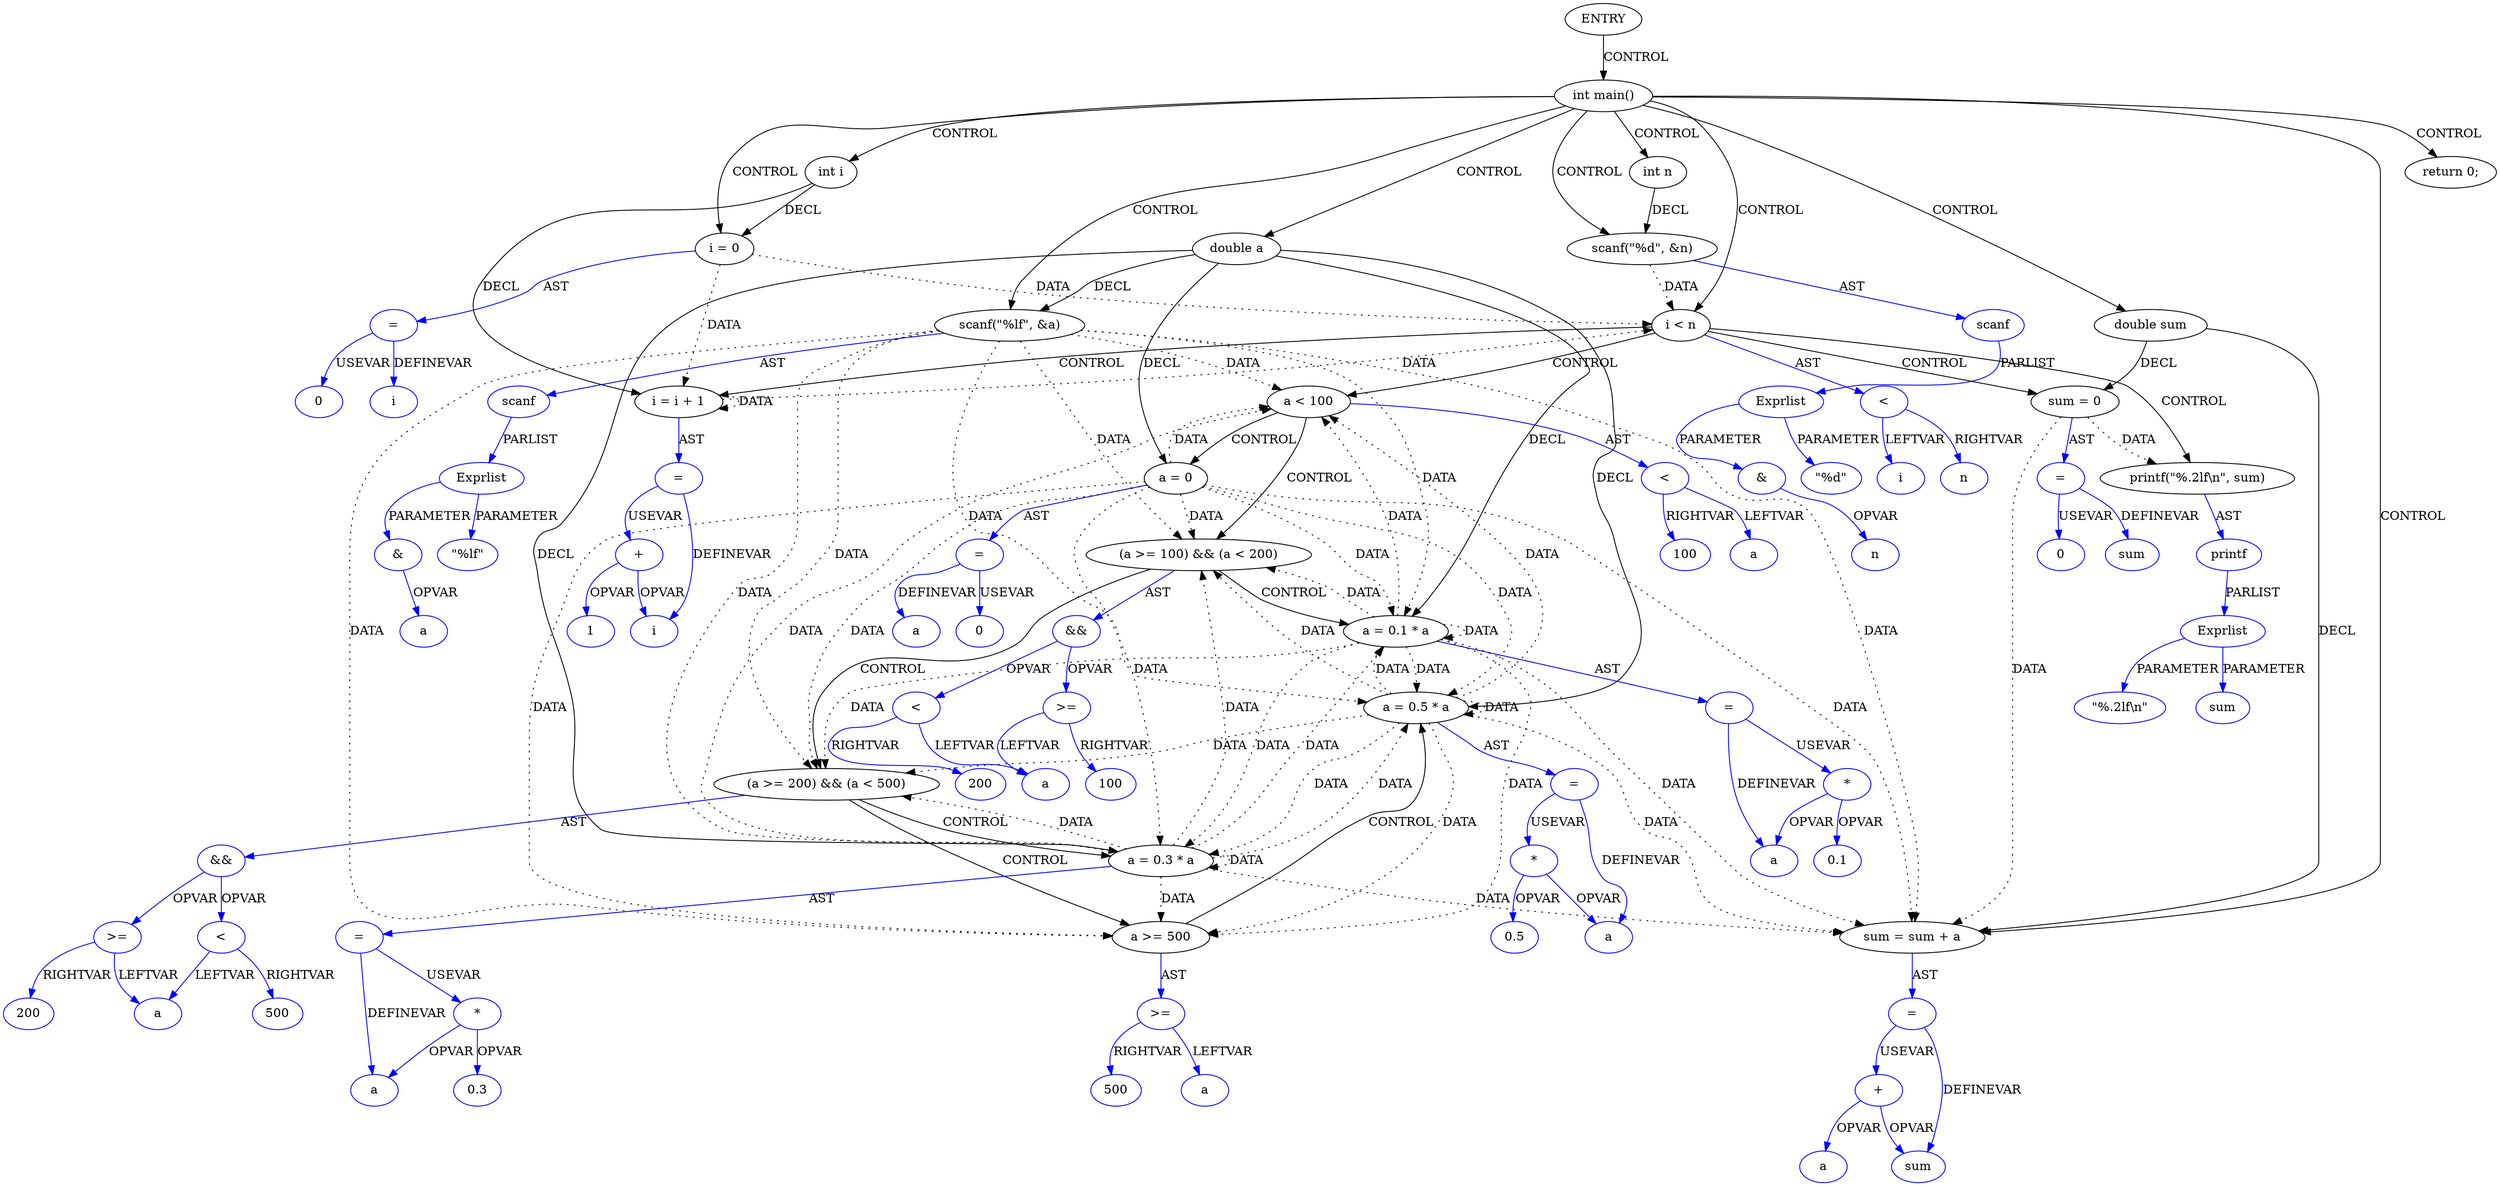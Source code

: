 digraph G{
Node1 [label="ENTRY",type="ENTRY",coord="-1"];
Node2 [label="int main()",type="CONTROL",coord="3"];
Node4 [label="int i",type="DECL",coord="4",varname="i",vartype="int"];
Node5 [label="int n",type="DECL",coord="5",varname="n",vartype="int"];
Node6 [label="double a",type="DECL",coord="6",varname="a",vartype="double"];
Node7 [label="double sum",type="DECL",coord="7",varname="sum",vartype="double"];
Node8 [label="scanf(\"%lf\", &a)",type="CALL",coord="8"];
Node9 [label="scanf",type="FUNCNAME",coord="8",color=blue];
Node10 [label="Exprlist",type="EXPRS",coord="8",color=blue];
Node11 [label="\"%lf\"",type="CONST",coord="8",color=blue];
Node12 [label="&",type="OP",coord="8",color=blue];
Node13 [label="a",type="VAR",coord="8",color=blue];
Node14 [label="scanf(\"%d\", &n)",type="CALL",coord="9"];
Node15 [label="scanf",type="FUNCNAME",coord="9",color=blue];
Node16 [label="Exprlist",type="EXPRS",coord="9",color=blue];
Node17 [label="\"%d\"",type="CONST",coord="9",color=blue];
Node18 [label="&",type="OP",coord="9",color=blue];
Node19 [label="n",type="VAR",coord="9",color=blue];
Node20 [label="i = 0",type="ASSIGN",coord="10"];
Node21 [label="=",type="ASSIGNOP",coord="10",color=blue];
Node22 [label="i",type="VAR",coord="10",color=blue];
Node23 [label="0",type="CONST",coord="10",color=blue];
Node24 [label="i < n",type="CONTROL",coord="10"];
Node27 [label="sum = 0",type="ASSIGN",coord="11"];
Node28 [label="=",type="ASSIGNOP",coord="11",color=blue];
Node29 [label="sum",type="VAR",coord="11",color=blue];
Node30 [label="0",type="CONST",coord="11",color=blue];
Node31 [label="a < 100",type="CONTROL",coord="12"];
Node33 [label="a = 0",type="ASSIGN",coord="13"];
Node34 [label="=",type="ASSIGNOP",coord="13",color=blue];
Node35 [label="a",type="VAR",coord="13",color=blue];
Node36 [label="0",type="CONST",coord="13",color=blue];
Node37 [label="(a >= 100) && (a < 200)",type="CONTROL",coord="14"];
Node39 [label="a = 0.1 * a",type="ASSIGN",coord="15"];
Node40 [label="=",type="ASSIGNOP",coord="15",color=blue];
Node41 [label="a",type="VAR",coord="15",color=blue];
Node42 [label="*",type="OP",coord="15",color=blue];
Node43 [label="0.1",type="CONST",coord="15",color=blue];
Node44 [label="(a >= 200) && (a < 500)",type="CONTROL",coord="16"];
Node46 [label="a = 0.3 * a",type="ASSIGN",coord="17"];
Node47 [label="=",type="ASSIGNOP",coord="17",color=blue];
Node48 [label="a",type="VAR",coord="17",color=blue];
Node49 [label="*",type="OP",coord="17",color=blue];
Node50 [label="0.3",type="CONST",coord="17",color=blue];
Node51 [label="a >= 500",type="CONTROL",coord="18"];
Node53 [label="a = 0.5 * a",type="ASSIGN",coord="19"];
Node54 [label="=",type="ASSIGNOP",coord="19",color=blue];
Node55 [label="a",type="VAR",coord="19",color=blue];
Node56 [label="*",type="OP",coord="19",color=blue];
Node57 [label="0.5",type="CONST",coord="19",color=blue];
Node58 [label=">=",type="OP",coord="18",color=blue];
Node59 [label="a",type="VAR",coord="18",color=blue];
Node60 [label="500",type="CONST",coord="18",color=blue];
Node61 [label="&&",type="OP",coord="16",color=blue];
Node62 [label=">=",type="OP",coord="16",color=blue];
Node63 [label="a",type="VAR",coord="16",color=blue];
Node64 [label="200",type="CONST",coord="16",color=blue];
Node65 [label="<",type="OP",coord="16",color=blue];
Node66 [label="500",type="CONST",coord="16",color=blue];
Node67 [label="&&",type="OP",coord="14",color=blue];
Node68 [label=">=",type="OP",coord="14",color=blue];
Node69 [label="a",type="VAR",coord="14",color=blue];
Node70 [label="100",type="CONST",coord="14",color=blue];
Node71 [label="<",type="OP",coord="14",color=blue];
Node72 [label="200",type="CONST",coord="14",color=blue];
Node73 [label="<",type="OP",coord="12",color=blue];
Node74 [label="a",type="VAR",coord="12",color=blue];
Node75 [label="100",type="CONST",coord="12",color=blue];
Node76 [label="printf(\"%.2lf\\n\", sum)",type="CALL",coord="21"];
Node77 [label="printf",type="FUNCNAME",coord="21",color=blue];
Node78 [label="Exprlist",type="EXPRS",coord="21",color=blue];
Node79 [label="\"%.2lf\\n\"",type="CONST",coord="21",color=blue];
Node80 [label="sum",type="VAR",coord="21",color=blue];
Node81 [label="i = i + 1",type="ASSIGN",coord="10"];
Node82 [label="=",type="ASSIGNOP",coord="10",color=blue];
Node83 [label="i",type="VAR",coord="10",color=blue];
Node84 [label="+",type="OP",coord="10",color=blue];
Node85 [label="1",type="CONST",coord="10",color=blue];
Node86 [label="<",type="OP",coord="10",color=blue];
Node87 [label="i",type="VAR",coord="10",color=blue];
Node88 [label="n",type="VAR",coord="10",color=blue];
Node89 [label="sum = sum + a",type="ASSIGN",coord="23"];
Node90 [label="=",type="ASSIGNOP",coord="23",color=blue];
Node91 [label="sum",type="VAR",coord="23",color=blue];
Node92 [label="+",type="OP",coord="23",color=blue];
Node93 [label="a",type="VAR",coord="23",color=blue];
Node94 [label="return 0;",type="CONTROL",coord="24"];
Node1->Node2 [label = "CONTROL" ];
Node2->Node4 [label = "CONTROL" ];
Node2->Node5 [label = "CONTROL" ];
Node2->Node6 [label = "CONTROL" ];
Node2->Node7 [label = "CONTROL" ];
Node2->Node8 [label = "CONTROL" ];
Node2->Node14 [label = "CONTROL" ];
Node2->Node20 [label = "CONTROL" ];
Node2->Node24 [label = "CONTROL" ];
Node2->Node89 [label = "CONTROL" ];
Node2->Node94 [label = "CONTROL" ];
Node24->Node27 [label = "CONTROL" ];
Node24->Node31 [label = "CONTROL" ];
Node24->Node76 [label = "CONTROL" ];
Node24->Node81 [label = "CONTROL" ];
Node31->Node33 [label = "CONTROL" ];
Node31->Node37 [label = "CONTROL" ];
Node37->Node39 [label = "CONTROL" ];
Node37->Node44 [label = "CONTROL" ];
Node44->Node46 [label = "CONTROL" ];
Node44->Node51 [label = "CONTROL" ];
Node51->Node53 [label = "CONTROL" ];
Node8->Node31 [label = "DATA", style = dotted ]
Node8->Node37 [label = "DATA", style = dotted ]
Node8->Node39 [label = "DATA", style = dotted ]
Node8->Node44 [label = "DATA", style = dotted ]
Node8->Node46 [label = "DATA", style = dotted ]
Node8->Node51 [label = "DATA", style = dotted ]
Node8->Node53 [label = "DATA", style = dotted ]
Node8->Node89 [label = "DATA", style = dotted ]
Node14->Node24 [label = "DATA", style = dotted ]
Node20->Node24 [label = "DATA", style = dotted ]
Node20->Node81 [label = "DATA", style = dotted ]
Node27->Node76 [label = "DATA", style = dotted ]
Node27->Node89 [label = "DATA", style = dotted ]
Node33->Node31 [label = "DATA", style = dotted ]
Node33->Node37 [label = "DATA", style = dotted ]
Node33->Node39 [label = "DATA", style = dotted ]
Node33->Node44 [label = "DATA", style = dotted ]
Node33->Node46 [label = "DATA", style = dotted ]
Node33->Node51 [label = "DATA", style = dotted ]
Node33->Node53 [label = "DATA", style = dotted ]
Node33->Node89 [label = "DATA", style = dotted ]
Node39->Node31 [label = "DATA", style = dotted ]
Node39->Node37 [label = "DATA", style = dotted ]
Node39->Node39 [label = "DATA", style = dotted ]
Node39->Node44 [label = "DATA", style = dotted ]
Node39->Node46 [label = "DATA", style = dotted ]
Node39->Node51 [label = "DATA", style = dotted ]
Node39->Node53 [label = "DATA", style = dotted ]
Node39->Node89 [label = "DATA", style = dotted ]
Node46->Node31 [label = "DATA", style = dotted ]
Node46->Node37 [label = "DATA", style = dotted ]
Node46->Node39 [label = "DATA", style = dotted ]
Node46->Node44 [label = "DATA", style = dotted ]
Node46->Node46 [label = "DATA", style = dotted ]
Node46->Node51 [label = "DATA", style = dotted ]
Node46->Node53 [label = "DATA", style = dotted ]
Node46->Node89 [label = "DATA", style = dotted ]
Node53->Node31 [label = "DATA", style = dotted ]
Node53->Node37 [label = "DATA", style = dotted ]
Node53->Node39 [label = "DATA", style = dotted ]
Node53->Node44 [label = "DATA", style = dotted ]
Node53->Node46 [label = "DATA", style = dotted ]
Node53->Node51 [label = "DATA", style = dotted ]
Node53->Node53 [label = "DATA", style = dotted ]
Node53->Node89 [label = "DATA", style = dotted ]
Node81->Node24 [label = "DATA", style = dotted ]
Node81->Node81 [label = "DATA", style = dotted ]
Node4->Node81 [label = "DECL"]
Node4->Node20 [label = "DECL"]
Node5->Node14 [label = "DECL"]
Node6->Node46 [label = "DECL"]
Node6->Node39 [label = "DECL"]
Node6->Node8 [label = "DECL"]
Node6->Node53 [label = "DECL"]
Node6->Node33 [label = "DECL"]
Node7->Node89 [label = "DECL"]
Node7->Node27 [label = "DECL"]
Node8->Node9 [label = "AST" color=blue]
Node9->Node10 [label = "PARLIST" color=blue]
Node10->Node11 [label = "PARAMETER" color=blue]
Node10->Node12 [label = "PARAMETER" color=blue]
Node12->Node13 [label = "OPVAR" color=blue]
Node14->Node15 [label = "AST" color=blue]
Node15->Node16 [label = "PARLIST" color=blue]
Node16->Node17 [label = "PARAMETER" color=blue]
Node16->Node18 [label = "PARAMETER" color=blue]
Node18->Node19 [label = "OPVAR" color=blue]
Node20->Node21 [label = "AST" color=blue]
Node21->Node22 [label = "DEFINEVAR" color=blue]
Node21->Node23 [label = "USEVAR" color=blue]
Node24->Node86 [label = "AST" color=blue]
Node27->Node28 [label = "AST" color=blue]
Node28->Node29 [label = "DEFINEVAR" color=blue]
Node28->Node30 [label = "USEVAR" color=blue]
Node31->Node73 [label = "AST" color=blue]
Node33->Node34 [label = "AST" color=blue]
Node34->Node35 [label = "DEFINEVAR" color=blue]
Node34->Node36 [label = "USEVAR" color=blue]
Node37->Node67 [label = "AST" color=blue]
Node39->Node40 [label = "AST" color=blue]
Node40->Node41 [label = "DEFINEVAR" color=blue]
Node40->Node42 [label = "USEVAR" color=blue]
Node42->Node43 [label = "OPVAR" color=blue]
Node42->Node41 [label = "OPVAR" color=blue]
Node44->Node61 [label = "AST" color=blue]
Node46->Node47 [label = "AST" color=blue]
Node47->Node48 [label = "DEFINEVAR" color=blue]
Node47->Node49 [label = "USEVAR" color=blue]
Node49->Node50 [label = "OPVAR" color=blue]
Node49->Node48 [label = "OPVAR" color=blue]
Node51->Node58 [label = "AST" color=blue]
Node53->Node54 [label = "AST" color=blue]
Node54->Node55 [label = "DEFINEVAR" color=blue]
Node54->Node56 [label = "USEVAR" color=blue]
Node56->Node57 [label = "OPVAR" color=blue]
Node56->Node55 [label = "OPVAR" color=blue]
Node58->Node59 [label = "LEFTVAR" color=blue]
Node58->Node60 [label = "RIGHTVAR" color=blue]
Node61->Node62 [label = "OPVAR" color=blue]
Node61->Node65 [label = "OPVAR" color=blue]
Node62->Node63 [label = "LEFTVAR" color=blue]
Node62->Node64 [label = "RIGHTVAR" color=blue]
Node65->Node63 [label = "LEFTVAR" color=blue]
Node65->Node66 [label = "RIGHTVAR" color=blue]
Node67->Node68 [label = "OPVAR" color=blue]
Node67->Node71 [label = "OPVAR" color=blue]
Node68->Node69 [label = "LEFTVAR" color=blue]
Node68->Node70 [label = "RIGHTVAR" color=blue]
Node71->Node69 [label = "LEFTVAR" color=blue]
Node71->Node72 [label = "RIGHTVAR" color=blue]
Node73->Node74 [label = "LEFTVAR" color=blue]
Node73->Node75 [label = "RIGHTVAR" color=blue]
Node76->Node77 [label = "AST" color=blue]
Node77->Node78 [label = "PARLIST" color=blue]
Node78->Node79 [label = "PARAMETER" color=blue]
Node78->Node80 [label = "PARAMETER" color=blue]
Node81->Node82 [label = "AST" color=blue]
Node82->Node83 [label = "DEFINEVAR" color=blue]
Node82->Node84 [label = "USEVAR" color=blue]
Node84->Node83 [label = "OPVAR" color=blue]
Node84->Node85 [label = "OPVAR" color=blue]
Node86->Node87 [label = "LEFTVAR" color=blue]
Node86->Node88 [label = "RIGHTVAR" color=blue]
Node89->Node90 [label = "AST" color=blue]
Node90->Node91 [label = "DEFINEVAR" color=blue]
Node90->Node92 [label = "USEVAR" color=blue]
Node92->Node91 [label = "OPVAR" color=blue]
Node92->Node93 [label = "OPVAR" color=blue]
}

